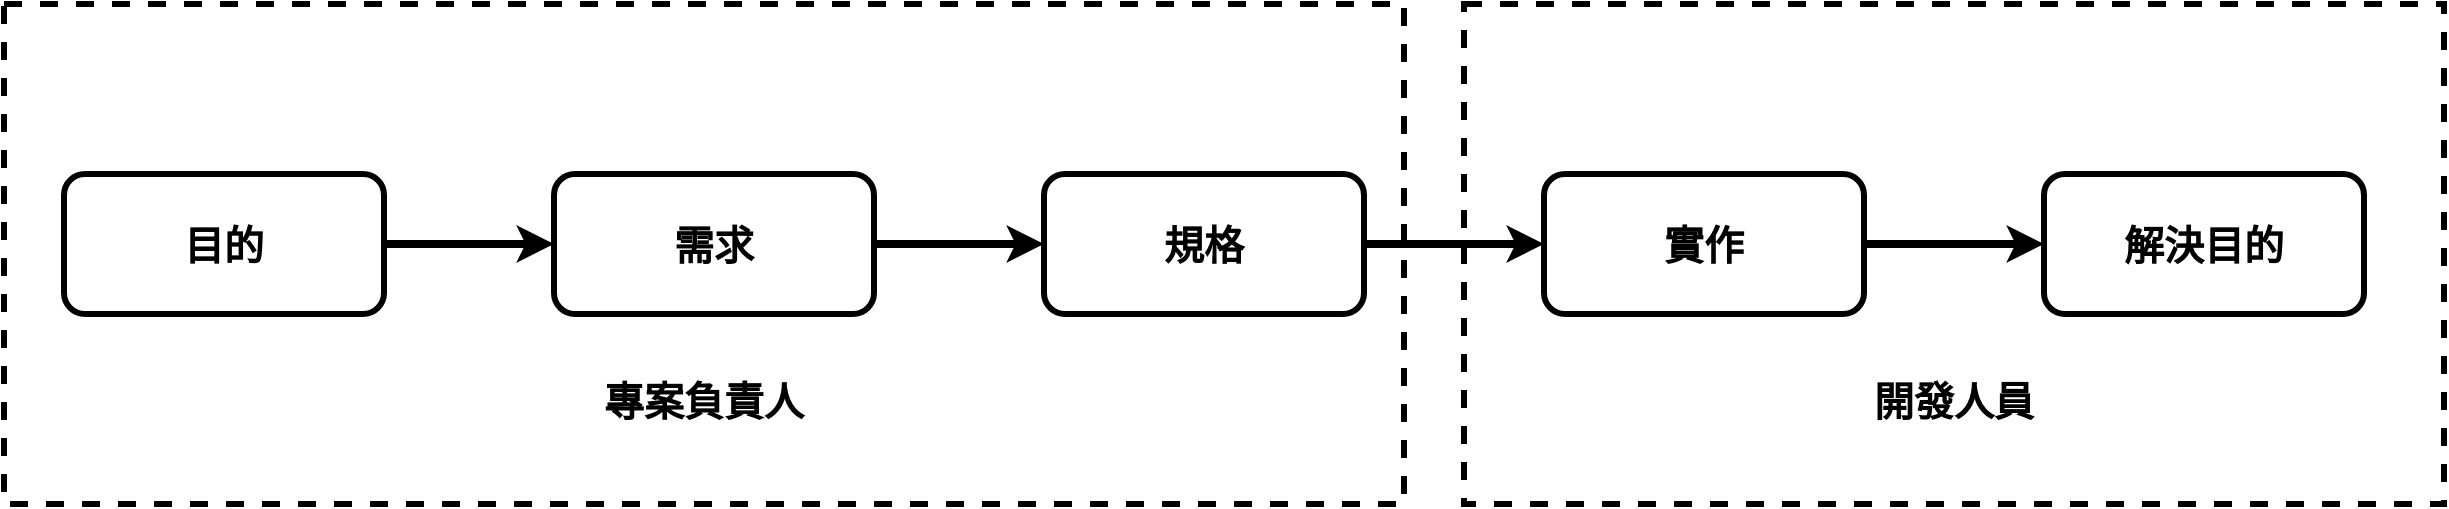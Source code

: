 <mxfile version="13.1.3">
    <diagram id="6hGFLwfOUW9BJ-s0fimq" name="Page-1">
        <mxGraphModel dx="1521" dy="700" grid="1" gridSize="10" guides="1" tooltips="1" connect="1" arrows="1" fold="1" page="1" pageScale="1" pageWidth="1300" pageHeight="300" math="0" shadow="0">
            <root>
                <mxCell id="0"/>
                <mxCell id="1" parent="0"/>
                <mxCell id="44" value="" style="rounded=0;whiteSpace=wrap;html=1;strokeWidth=3;fillColor=none;dashed=1;" vertex="1" parent="1">
                    <mxGeometry x="770" y="25" width="490" height="250" as="geometry"/>
                </mxCell>
                <mxCell id="40" value="" style="rounded=0;whiteSpace=wrap;html=1;strokeWidth=3;fillColor=none;dashed=1;" vertex="1" parent="1">
                    <mxGeometry x="40" y="25" width="700" height="250" as="geometry"/>
                </mxCell>
                <mxCell id="15" style="edgeStyle=orthogonalEdgeStyle;rounded=0;orthogonalLoop=1;jettySize=auto;html=1;exitX=1;exitY=0.5;exitDx=0;exitDy=0;strokeWidth=4;" parent="1" source="3" target="6" edge="1">
                    <mxGeometry relative="1" as="geometry"/>
                </mxCell>
                <mxCell id="3" value="&lt;span style=&quot;font-size: 20px&quot;&gt;需求&lt;br&gt;&lt;/span&gt;" style="rounded=1;whiteSpace=wrap;html=1;fontFamily=微軟正黑體;fontSize=24;fontStyle=1;strokeWidth=3;" parent="1" vertex="1">
                    <mxGeometry x="315" y="110" width="160" height="70" as="geometry"/>
                </mxCell>
                <mxCell id="37" style="edgeStyle=orthogonalEdgeStyle;rounded=0;orthogonalLoop=1;jettySize=auto;html=1;exitX=1;exitY=0.5;exitDx=0;exitDy=0;entryX=0;entryY=0.5;entryDx=0;entryDy=0;strokeWidth=4;" parent="1" source="4" target="3" edge="1">
                    <mxGeometry relative="1" as="geometry"/>
                </mxCell>
                <mxCell id="4" value="&lt;span style=&quot;font-size: 20px&quot;&gt;目的&lt;/span&gt;" style="rounded=1;whiteSpace=wrap;html=1;fontFamily=微軟正黑體;fontSize=24;fontStyle=1;strokeWidth=3;" parent="1" vertex="1">
                    <mxGeometry x="70" y="110" width="160" height="70" as="geometry"/>
                </mxCell>
                <mxCell id="39" style="edgeStyle=orthogonalEdgeStyle;rounded=0;orthogonalLoop=1;jettySize=auto;html=1;exitX=1;exitY=0.5;exitDx=0;exitDy=0;entryX=0;entryY=0.5;entryDx=0;entryDy=0;strokeWidth=4;" edge="1" parent="1" source="6" target="38">
                    <mxGeometry relative="1" as="geometry"/>
                </mxCell>
                <mxCell id="6" value="&lt;span style=&quot;font-size: 20px&quot;&gt;規格&lt;br&gt;&lt;/span&gt;" style="rounded=1;whiteSpace=wrap;html=1;fontFamily=微軟正黑體;fontSize=24;fontStyle=1;strokeWidth=3;" parent="1" vertex="1">
                    <mxGeometry x="560" y="110" width="160" height="70" as="geometry"/>
                </mxCell>
                <mxCell id="49" style="edgeStyle=orthogonalEdgeStyle;rounded=0;orthogonalLoop=1;jettySize=auto;html=1;exitX=1;exitY=0.5;exitDx=0;exitDy=0;entryX=0;entryY=0.5;entryDx=0;entryDy=0;strokeWidth=4;" edge="1" parent="1" source="38" target="47">
                    <mxGeometry relative="1" as="geometry"/>
                </mxCell>
                <mxCell id="38" value="&lt;span style=&quot;font-size: 20px&quot;&gt;實作&lt;br&gt;&lt;/span&gt;" style="rounded=1;whiteSpace=wrap;html=1;fontFamily=微軟正黑體;fontSize=24;fontStyle=1;strokeWidth=3;" vertex="1" parent="1">
                    <mxGeometry x="810" y="110" width="160" height="70" as="geometry"/>
                </mxCell>
                <mxCell id="41" value="&lt;div&gt;&lt;span style=&quot;font-size: 20px&quot;&gt;&lt;b&gt;專案負責人&lt;/b&gt;&lt;/span&gt;&lt;/div&gt;" style="text;whiteSpace=wrap;html=1;align=center;" vertex="1" parent="1">
                    <mxGeometry x="325.94" y="205" width="128.12" height="30" as="geometry"/>
                </mxCell>
                <mxCell id="46" value="&lt;div&gt;&lt;span style=&quot;font-size: 20px&quot;&gt;&lt;b&gt;開發人員&lt;/b&gt;&lt;/span&gt;&lt;/div&gt;" style="text;whiteSpace=wrap;html=1;align=center;" vertex="1" parent="1">
                    <mxGeometry x="950.94" y="205" width="128.12" height="30" as="geometry"/>
                </mxCell>
                <mxCell id="47" value="&lt;span style=&quot;font-size: 20px&quot;&gt;解決目的&lt;br&gt;&lt;/span&gt;" style="rounded=1;whiteSpace=wrap;html=1;fontFamily=微軟正黑體;fontSize=24;fontStyle=1;strokeWidth=3;" vertex="1" parent="1">
                    <mxGeometry x="1060" y="110" width="160" height="70" as="geometry"/>
                </mxCell>
            </root>
        </mxGraphModel>
    </diagram>
</mxfile>